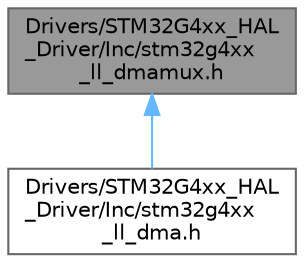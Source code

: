 digraph "Drivers/STM32G4xx_HAL_Driver/Inc/stm32g4xx_ll_dmamux.h"
{
 // LATEX_PDF_SIZE
  bgcolor="transparent";
  edge [fontname=Helvetica,fontsize=10,labelfontname=Helvetica,labelfontsize=10];
  node [fontname=Helvetica,fontsize=10,shape=box,height=0.2,width=0.4];
  Node1 [label="Drivers/STM32G4xx_HAL\l_Driver/Inc/stm32g4xx\l_ll_dmamux.h",height=0.2,width=0.4,color="gray40", fillcolor="grey60", style="filled", fontcolor="black",tooltip="Header file of DMAMUX LL module."];
  Node1 -> Node2 [dir="back",color="steelblue1",style="solid"];
  Node2 [label="Drivers/STM32G4xx_HAL\l_Driver/Inc/stm32g4xx\l_ll_dma.h",height=0.2,width=0.4,color="grey40", fillcolor="white", style="filled",URL="$stm32g4xx__ll__dma_8h.html",tooltip="Header file of DMA LL module."];
}
